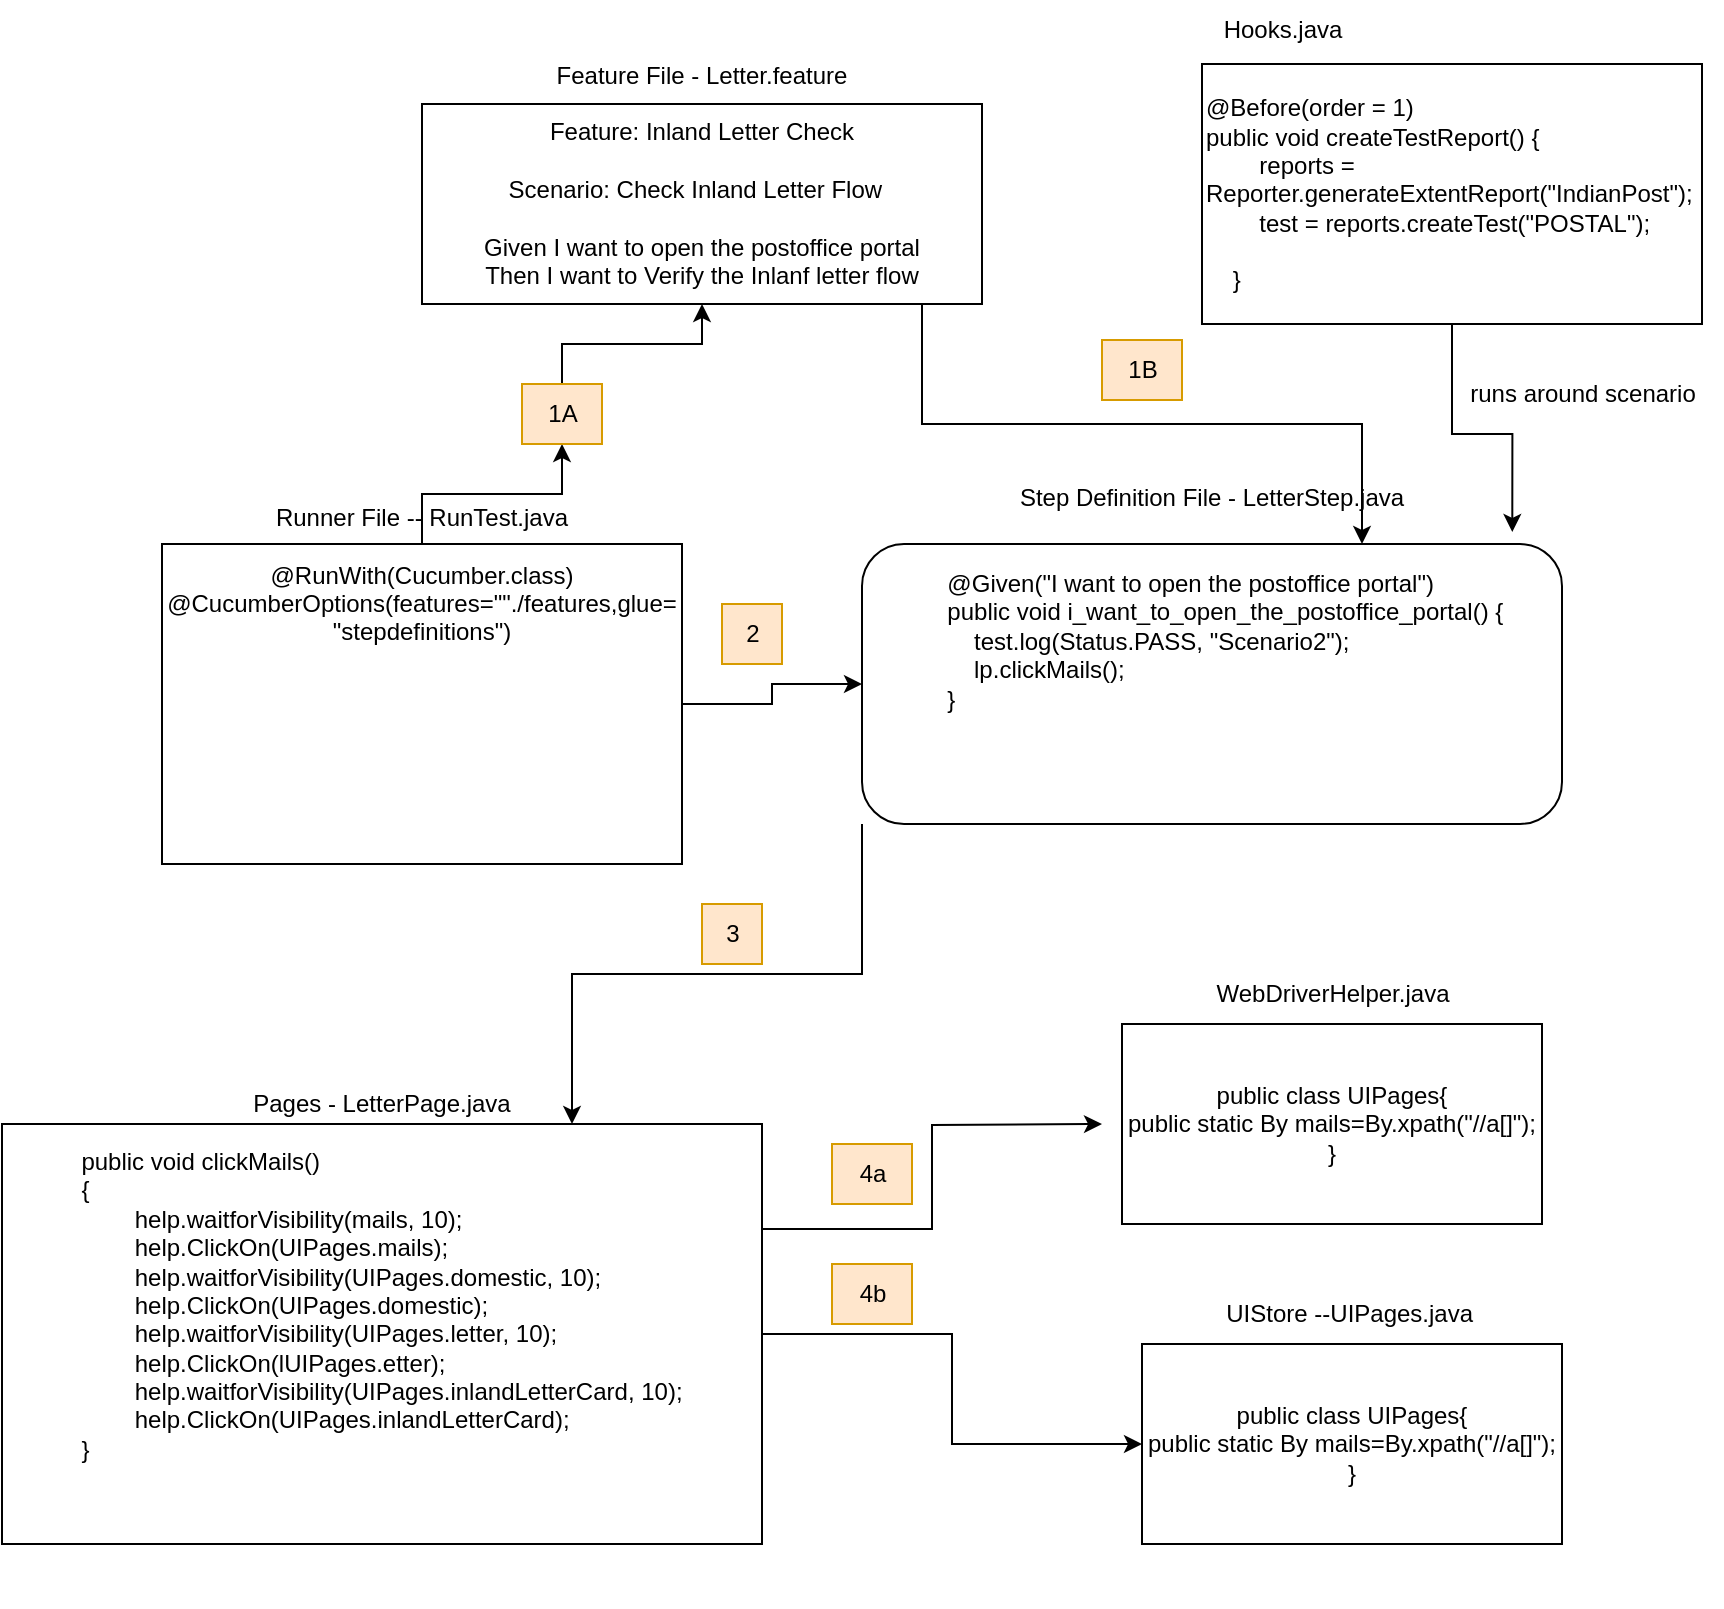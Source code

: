 <mxfile version="24.7.1" type="github">
  <diagram name="Page-1" id="tlXika5TkteK5vZEyhu-">
    <mxGraphModel dx="1730" dy="3734" grid="1" gridSize="10" guides="1" tooltips="1" connect="1" arrows="1" fold="1" page="1" pageScale="1" pageWidth="850" pageHeight="1100" math="0" shadow="0">
      <root>
        <mxCell id="0" />
        <mxCell id="1" parent="0" />
        <mxCell id="Cjd6OJYMvD1S2859WEqh-9" style="edgeStyle=orthogonalEdgeStyle;rounded=0;orthogonalLoop=1;jettySize=auto;html=1;" edge="1" parent="1" source="Cjd6OJYMvD1S2859WEqh-11" target="Cjd6OJYMvD1S2859WEqh-4">
          <mxGeometry relative="1" as="geometry" />
        </mxCell>
        <mxCell id="Cjd6OJYMvD1S2859WEqh-26" style="edgeStyle=orthogonalEdgeStyle;rounded=0;orthogonalLoop=1;jettySize=auto;html=1;exitX=1;exitY=0.5;exitDx=0;exitDy=0;entryX=0;entryY=0.5;entryDx=0;entryDy=0;" edge="1" parent="1" source="Cjd6OJYMvD1S2859WEqh-1" target="Cjd6OJYMvD1S2859WEqh-3">
          <mxGeometry relative="1" as="geometry" />
        </mxCell>
        <mxCell id="Cjd6OJYMvD1S2859WEqh-1" value="Runner File -- RunTest.java&lt;div&gt;&lt;br&gt;&lt;/div&gt;&lt;div&gt;@RunWith(Cucumber.class)&lt;/div&gt;&lt;div&gt;@CucumberOptions(features=&quot;&quot;./features,glue=&lt;/div&gt;&lt;div&gt;&quot;stepdefinitions&quot;)&lt;/div&gt;&lt;div&gt;&lt;br&gt;&lt;/div&gt;&lt;div&gt;&lt;br&gt;&lt;/div&gt;&lt;div&gt;&lt;br&gt;&lt;/div&gt;&lt;div&gt;&lt;br&gt;&lt;/div&gt;&lt;div&gt;&lt;br&gt;&lt;/div&gt;&lt;div&gt;&lt;br&gt;&lt;/div&gt;&lt;div&gt;&lt;br&gt;&lt;/div&gt;&lt;div&gt;&lt;br&gt;&lt;/div&gt;&lt;div&gt;&lt;br&gt;&lt;/div&gt;" style="rounded=0;whiteSpace=wrap;html=1;" vertex="1" parent="1">
          <mxGeometry x="-90" y="-2170" width="260" height="160" as="geometry" />
        </mxCell>
        <mxCell id="Cjd6OJYMvD1S2859WEqh-27" style="edgeStyle=orthogonalEdgeStyle;rounded=0;orthogonalLoop=1;jettySize=auto;html=1;exitX=0;exitY=1;exitDx=0;exitDy=0;entryX=0.75;entryY=0;entryDx=0;entryDy=0;" edge="1" parent="1" source="Cjd6OJYMvD1S2859WEqh-3" target="Cjd6OJYMvD1S2859WEqh-18">
          <mxGeometry relative="1" as="geometry" />
        </mxCell>
        <mxCell id="Cjd6OJYMvD1S2859WEqh-3" value="Step Definition File - LetterStep.java&lt;div&gt;&lt;div style=&quot;text-align: left;&quot;&gt;&lt;br&gt;&lt;/div&gt;&lt;div style=&quot;text-align: left;&quot;&gt;&lt;br&gt;&lt;/div&gt;&lt;div style=&quot;text-align: left;&quot;&gt;&amp;nbsp; &amp;nbsp; @Given(&quot;I want to open the postoffice portal&quot;)&lt;/div&gt;&lt;div style=&quot;text-align: left;&quot;&gt;&amp;nbsp; &amp;nbsp; public void i_want_to_open_the_postoffice_portal() {&lt;/div&gt;&lt;div style=&quot;text-align: left;&quot;&gt;&amp;nbsp; &amp;nbsp; &amp;nbsp; &amp;nbsp; test.log(Status.PASS, &quot;Scenario2&quot;);&lt;/div&gt;&lt;div style=&quot;text-align: left;&quot;&gt;&amp;nbsp; &amp;nbsp; &amp;nbsp; &amp;nbsp; lp.clickMails();&lt;/div&gt;&lt;div style=&quot;text-align: left;&quot;&gt;&amp;nbsp; &amp;nbsp; }&lt;/div&gt;&lt;/div&gt;&lt;div&gt;&lt;br&gt;&lt;/div&gt;&lt;div&gt;&lt;br&gt;&lt;/div&gt;&lt;div&gt;&lt;br&gt;&lt;/div&gt;&lt;div&gt;&lt;br&gt;&lt;/div&gt;&lt;div&gt;&lt;br&gt;&lt;/div&gt;&lt;div&gt;&lt;br&gt;&lt;/div&gt;" style="rounded=1;whiteSpace=wrap;html=1;" vertex="1" parent="1">
          <mxGeometry x="260" y="-2170" width="350" height="140" as="geometry" />
        </mxCell>
        <mxCell id="Cjd6OJYMvD1S2859WEqh-12" style="edgeStyle=orthogonalEdgeStyle;rounded=0;orthogonalLoop=1;jettySize=auto;html=1;" edge="1" parent="1">
          <mxGeometry relative="1" as="geometry">
            <mxPoint x="290" y="-2290" as="sourcePoint" />
            <mxPoint x="510" y="-2170" as="targetPoint" />
            <Array as="points">
              <mxPoint x="290" y="-2230" />
              <mxPoint x="510" y="-2230" />
            </Array>
          </mxGeometry>
        </mxCell>
        <mxCell id="Cjd6OJYMvD1S2859WEqh-4" value="Feature File - Letter.feature&lt;div&gt;&lt;br&gt;&lt;/div&gt;&lt;div&gt;&lt;div&gt;Feature: Inland Letter Check&lt;/div&gt;&lt;div&gt;&lt;br&gt;&lt;/div&gt;&lt;div&gt;Scenario: Check Inland Letter Flow&amp;nbsp;&amp;nbsp;&lt;/div&gt;&lt;div&gt;&lt;br&gt;&lt;/div&gt;&lt;div&gt;Given I want to open the postoffice portal&lt;/div&gt;&lt;div&gt;Then I want to Verify the Inlanf letter flow&lt;/div&gt;&lt;/div&gt;&lt;div&gt;&lt;br&gt;&lt;/div&gt;&lt;div&gt;&lt;br&gt;&lt;/div&gt;" style="rounded=0;whiteSpace=wrap;html=1;" vertex="1" parent="1">
          <mxGeometry x="40" y="-2390" width="280" height="100" as="geometry" />
        </mxCell>
        <mxCell id="Cjd6OJYMvD1S2859WEqh-15" value="" style="edgeStyle=orthogonalEdgeStyle;rounded=0;orthogonalLoop=1;jettySize=auto;html=1;" edge="1" parent="1" source="Cjd6OJYMvD1S2859WEqh-1" target="Cjd6OJYMvD1S2859WEqh-11">
          <mxGeometry relative="1" as="geometry">
            <mxPoint x="40" y="-2170" as="sourcePoint" />
            <mxPoint x="180" y="-2290" as="targetPoint" />
          </mxGeometry>
        </mxCell>
        <mxCell id="Cjd6OJYMvD1S2859WEqh-11" value="1A" style="text;html=1;align=center;verticalAlign=middle;resizable=0;points=[];autosize=1;strokeColor=#d79b00;fillColor=#ffe6cc;" vertex="1" parent="1">
          <mxGeometry x="90" y="-2250" width="40" height="30" as="geometry" />
        </mxCell>
        <mxCell id="Cjd6OJYMvD1S2859WEqh-16" value="1B" style="text;html=1;align=center;verticalAlign=middle;resizable=0;points=[];autosize=1;strokeColor=#d79b00;fillColor=#ffe6cc;" vertex="1" parent="1">
          <mxGeometry x="380" y="-2272" width="40" height="30" as="geometry" />
        </mxCell>
        <mxCell id="Cjd6OJYMvD1S2859WEqh-25" style="edgeStyle=orthogonalEdgeStyle;rounded=0;orthogonalLoop=1;jettySize=auto;html=1;exitX=1;exitY=0.5;exitDx=0;exitDy=0;entryX=0;entryY=0.5;entryDx=0;entryDy=0;" edge="1" parent="1" source="Cjd6OJYMvD1S2859WEqh-18" target="Cjd6OJYMvD1S2859WEqh-20">
          <mxGeometry relative="1" as="geometry" />
        </mxCell>
        <mxCell id="Cjd6OJYMvD1S2859WEqh-31" style="edgeStyle=orthogonalEdgeStyle;rounded=0;orthogonalLoop=1;jettySize=auto;html=1;exitX=1;exitY=0.25;exitDx=0;exitDy=0;" edge="1" parent="1" source="Cjd6OJYMvD1S2859WEqh-18">
          <mxGeometry relative="1" as="geometry">
            <mxPoint x="380" y="-1880" as="targetPoint" />
          </mxGeometry>
        </mxCell>
        <mxCell id="Cjd6OJYMvD1S2859WEqh-18" value="&lt;div&gt;&lt;br&gt;&lt;/div&gt;Pages - LetterPage.java&lt;div&gt;&lt;br&gt;&lt;/div&gt;&lt;div&gt;&lt;div style=&quot;text-align: left;&quot;&gt;public void clickMails()&lt;/div&gt;&lt;div style=&quot;text-align: left;&quot;&gt;{&lt;/div&gt;&lt;div style=&quot;text-align: left;&quot;&gt;&amp;nbsp; &amp;nbsp; &amp;nbsp; &amp;nbsp; help.waitforVisibility(mails, 10);&lt;/div&gt;&lt;div style=&quot;text-align: left;&quot;&gt;&amp;nbsp; &amp;nbsp; &amp;nbsp; &amp;nbsp; help.ClickOn(UIPages.mails);&lt;/div&gt;&lt;div style=&quot;text-align: left;&quot;&gt;&amp;nbsp; &amp;nbsp; &amp;nbsp; &amp;nbsp; help.waitforVisibility(&lt;span style=&quot;background-color: initial;&quot;&gt;UIPages.&lt;/span&gt;&lt;span style=&quot;background-color: initial;&quot;&gt;domestic, 10);&lt;/span&gt;&lt;/div&gt;&lt;div style=&quot;text-align: left;&quot;&gt;&amp;nbsp; &amp;nbsp; &amp;nbsp; &amp;nbsp; help.ClickOn(&lt;span style=&quot;background-color: initial;&quot;&gt;UIPages.&lt;/span&gt;&lt;span style=&quot;background-color: initial;&quot;&gt;domestic);&lt;/span&gt;&lt;/div&gt;&lt;div style=&quot;text-align: left;&quot;&gt;&amp;nbsp; &amp;nbsp; &amp;nbsp; &amp;nbsp; help.waitforVisibility(&lt;span style=&quot;background-color: initial;&quot;&gt;UIPages.&lt;/span&gt;&lt;span style=&quot;background-color: initial;&quot;&gt;letter, 10);&lt;/span&gt;&lt;/div&gt;&lt;div style=&quot;text-align: left;&quot;&gt;&amp;nbsp; &amp;nbsp; &amp;nbsp; &amp;nbsp; help.ClickOn(l&lt;span style=&quot;background-color: initial;&quot;&gt;UIPages.&lt;/span&gt;&lt;span style=&quot;background-color: initial;&quot;&gt;etter);&lt;/span&gt;&lt;/div&gt;&lt;div style=&quot;text-align: left;&quot;&gt;&amp;nbsp; &amp;nbsp; &amp;nbsp; &amp;nbsp; help.waitforVisibility(&lt;span style=&quot;background-color: initial;&quot;&gt;UIPages.&lt;/span&gt;&lt;span style=&quot;background-color: initial;&quot;&gt;inlandLetterCard, 10);&lt;/span&gt;&lt;/div&gt;&lt;div style=&quot;text-align: left;&quot;&gt;&amp;nbsp; &amp;nbsp; &amp;nbsp; &amp;nbsp; help.ClickOn(&lt;span style=&quot;background-color: initial;&quot;&gt;UIPages.&lt;/span&gt;&lt;span style=&quot;background-color: initial;&quot;&gt;inlandLetterCard);&lt;/span&gt;&lt;/div&gt;&lt;div style=&quot;text-align: left;&quot;&gt;}&lt;/div&gt;&lt;/div&gt;&lt;div&gt;&lt;br&gt;&lt;/div&gt;&lt;div&gt;&lt;br&gt;&lt;/div&gt;&lt;div&gt;&lt;br&gt;&lt;/div&gt;&lt;div&gt;&lt;br&gt;&lt;/div&gt;&lt;div&gt;&lt;br&gt;&lt;/div&gt;" style="rounded=0;whiteSpace=wrap;html=1;" vertex="1" parent="1">
          <mxGeometry x="-170" y="-1880" width="380" height="210" as="geometry" />
        </mxCell>
        <mxCell id="Cjd6OJYMvD1S2859WEqh-20" value="public class UIPages{&lt;div&gt;public static By mails=By.xpath(&quot;//a[]&quot;);&lt;/div&gt;&lt;div&gt;}&lt;/div&gt;" style="rounded=0;whiteSpace=wrap;html=1;" vertex="1" parent="1">
          <mxGeometry x="400" y="-1770" width="210" height="100" as="geometry" />
        </mxCell>
        <mxCell id="Cjd6OJYMvD1S2859WEqh-21" value="UIStore --UIPages.java&amp;nbsp;" style="text;html=1;align=center;verticalAlign=middle;resizable=0;points=[];autosize=1;strokeColor=none;fillColor=none;" vertex="1" parent="1">
          <mxGeometry x="430" y="-1800" width="150" height="30" as="geometry" />
        </mxCell>
        <mxCell id="Cjd6OJYMvD1S2859WEqh-23" value="2" style="text;html=1;align=center;verticalAlign=middle;resizable=0;points=[];autosize=1;strokeColor=#d79b00;fillColor=#ffe6cc;" vertex="1" parent="1">
          <mxGeometry x="190" y="-2140" width="30" height="30" as="geometry" />
        </mxCell>
        <mxCell id="Cjd6OJYMvD1S2859WEqh-28" value="3" style="text;html=1;align=center;verticalAlign=middle;resizable=0;points=[];autosize=1;strokeColor=#d79b00;fillColor=#ffe6cc;" vertex="1" parent="1">
          <mxGeometry x="180" y="-1990" width="30" height="30" as="geometry" />
        </mxCell>
        <mxCell id="Cjd6OJYMvD1S2859WEqh-29" value="public class UIPages{&lt;div&gt;public static By mails=By.xpath(&quot;//a[]&quot;);&lt;/div&gt;&lt;div&gt;}&lt;/div&gt;" style="rounded=0;whiteSpace=wrap;html=1;" vertex="1" parent="1">
          <mxGeometry x="390" y="-1930" width="210" height="100" as="geometry" />
        </mxCell>
        <mxCell id="Cjd6OJYMvD1S2859WEqh-30" value="WebDriverHelper.java" style="text;html=1;align=center;verticalAlign=middle;resizable=0;points=[];autosize=1;strokeColor=none;fillColor=none;" vertex="1" parent="1">
          <mxGeometry x="425" y="-1960" width="140" height="30" as="geometry" />
        </mxCell>
        <mxCell id="Cjd6OJYMvD1S2859WEqh-32" value="&lt;div&gt;@Before(order = 1)&lt;/div&gt;&lt;div&gt;&lt;span style=&quot;background-color: initial;&quot;&gt;public void createTestReport() {&lt;/span&gt;&lt;br&gt;&lt;/div&gt;&lt;div&gt;&amp;nbsp; &amp;nbsp; &amp;nbsp; &amp;nbsp; reports = Reporter.generateExtentReport(&quot;IndianPost&quot;);&lt;/div&gt;&lt;div&gt;&amp;nbsp; &amp;nbsp; &amp;nbsp; &amp;nbsp; test = reports.createTest(&quot;POSTAL&quot;);&lt;/div&gt;&lt;div&gt;&lt;br&gt;&lt;/div&gt;&lt;div&gt;&amp;nbsp; &amp;nbsp; }&lt;/div&gt;" style="rounded=0;whiteSpace=wrap;html=1;align=left;" vertex="1" parent="1">
          <mxGeometry x="430" y="-2410" width="250" height="130" as="geometry" />
        </mxCell>
        <mxCell id="Cjd6OJYMvD1S2859WEqh-33" value="Hooks.java" style="text;html=1;align=center;verticalAlign=middle;resizable=0;points=[];autosize=1;strokeColor=none;fillColor=none;" vertex="1" parent="1">
          <mxGeometry x="430" y="-2442" width="80" height="30" as="geometry" />
        </mxCell>
        <mxCell id="Cjd6OJYMvD1S2859WEqh-34" style="edgeStyle=orthogonalEdgeStyle;rounded=0;orthogonalLoop=1;jettySize=auto;html=1;exitX=0.5;exitY=1;exitDx=0;exitDy=0;entryX=0.929;entryY=-0.043;entryDx=0;entryDy=0;entryPerimeter=0;" edge="1" parent="1" source="Cjd6OJYMvD1S2859WEqh-32" target="Cjd6OJYMvD1S2859WEqh-3">
          <mxGeometry relative="1" as="geometry" />
        </mxCell>
        <mxCell id="Cjd6OJYMvD1S2859WEqh-35" value="runs around scenario" style="text;html=1;align=center;verticalAlign=middle;resizable=0;points=[];autosize=1;strokeColor=none;fillColor=none;" vertex="1" parent="1">
          <mxGeometry x="550" y="-2260" width="140" height="30" as="geometry" />
        </mxCell>
        <mxCell id="Cjd6OJYMvD1S2859WEqh-36" value="4a" style="text;html=1;align=center;verticalAlign=middle;resizable=0;points=[];autosize=1;strokeColor=#d79b00;fillColor=#ffe6cc;" vertex="1" parent="1">
          <mxGeometry x="245" y="-1870" width="40" height="30" as="geometry" />
        </mxCell>
        <mxCell id="Cjd6OJYMvD1S2859WEqh-37" value="4b" style="text;html=1;align=center;verticalAlign=middle;resizable=0;points=[];autosize=1;strokeColor=#d79b00;fillColor=#ffe6cc;" vertex="1" parent="1">
          <mxGeometry x="245" y="-1810" width="40" height="30" as="geometry" />
        </mxCell>
      </root>
    </mxGraphModel>
  </diagram>
</mxfile>
